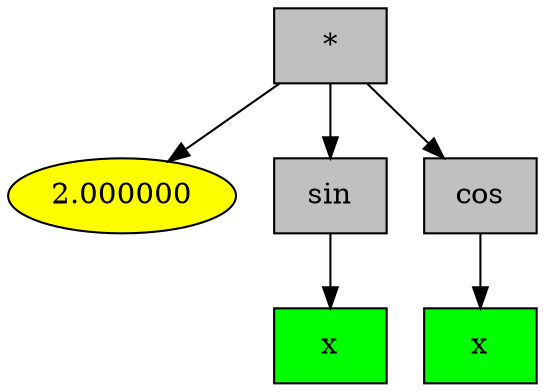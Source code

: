 digraph G {
12 [style = filled, label="*", shape = box, fillcolor="grey"];
12->13;
13 [style = filled, label="2.000000", fillcolor="yellow"];
12->14;
14 [style = filled, label="sin", shape = box, fillcolor="grey"];
14->16;
16 [style = filled, label="x", shape = box, fillcolor="green"];
12->20;
20 [style = filled, label="cos", shape = box, fillcolor="grey"];
20->22;
22 [style = filled, label="x", shape = box, fillcolor="green"];

}
